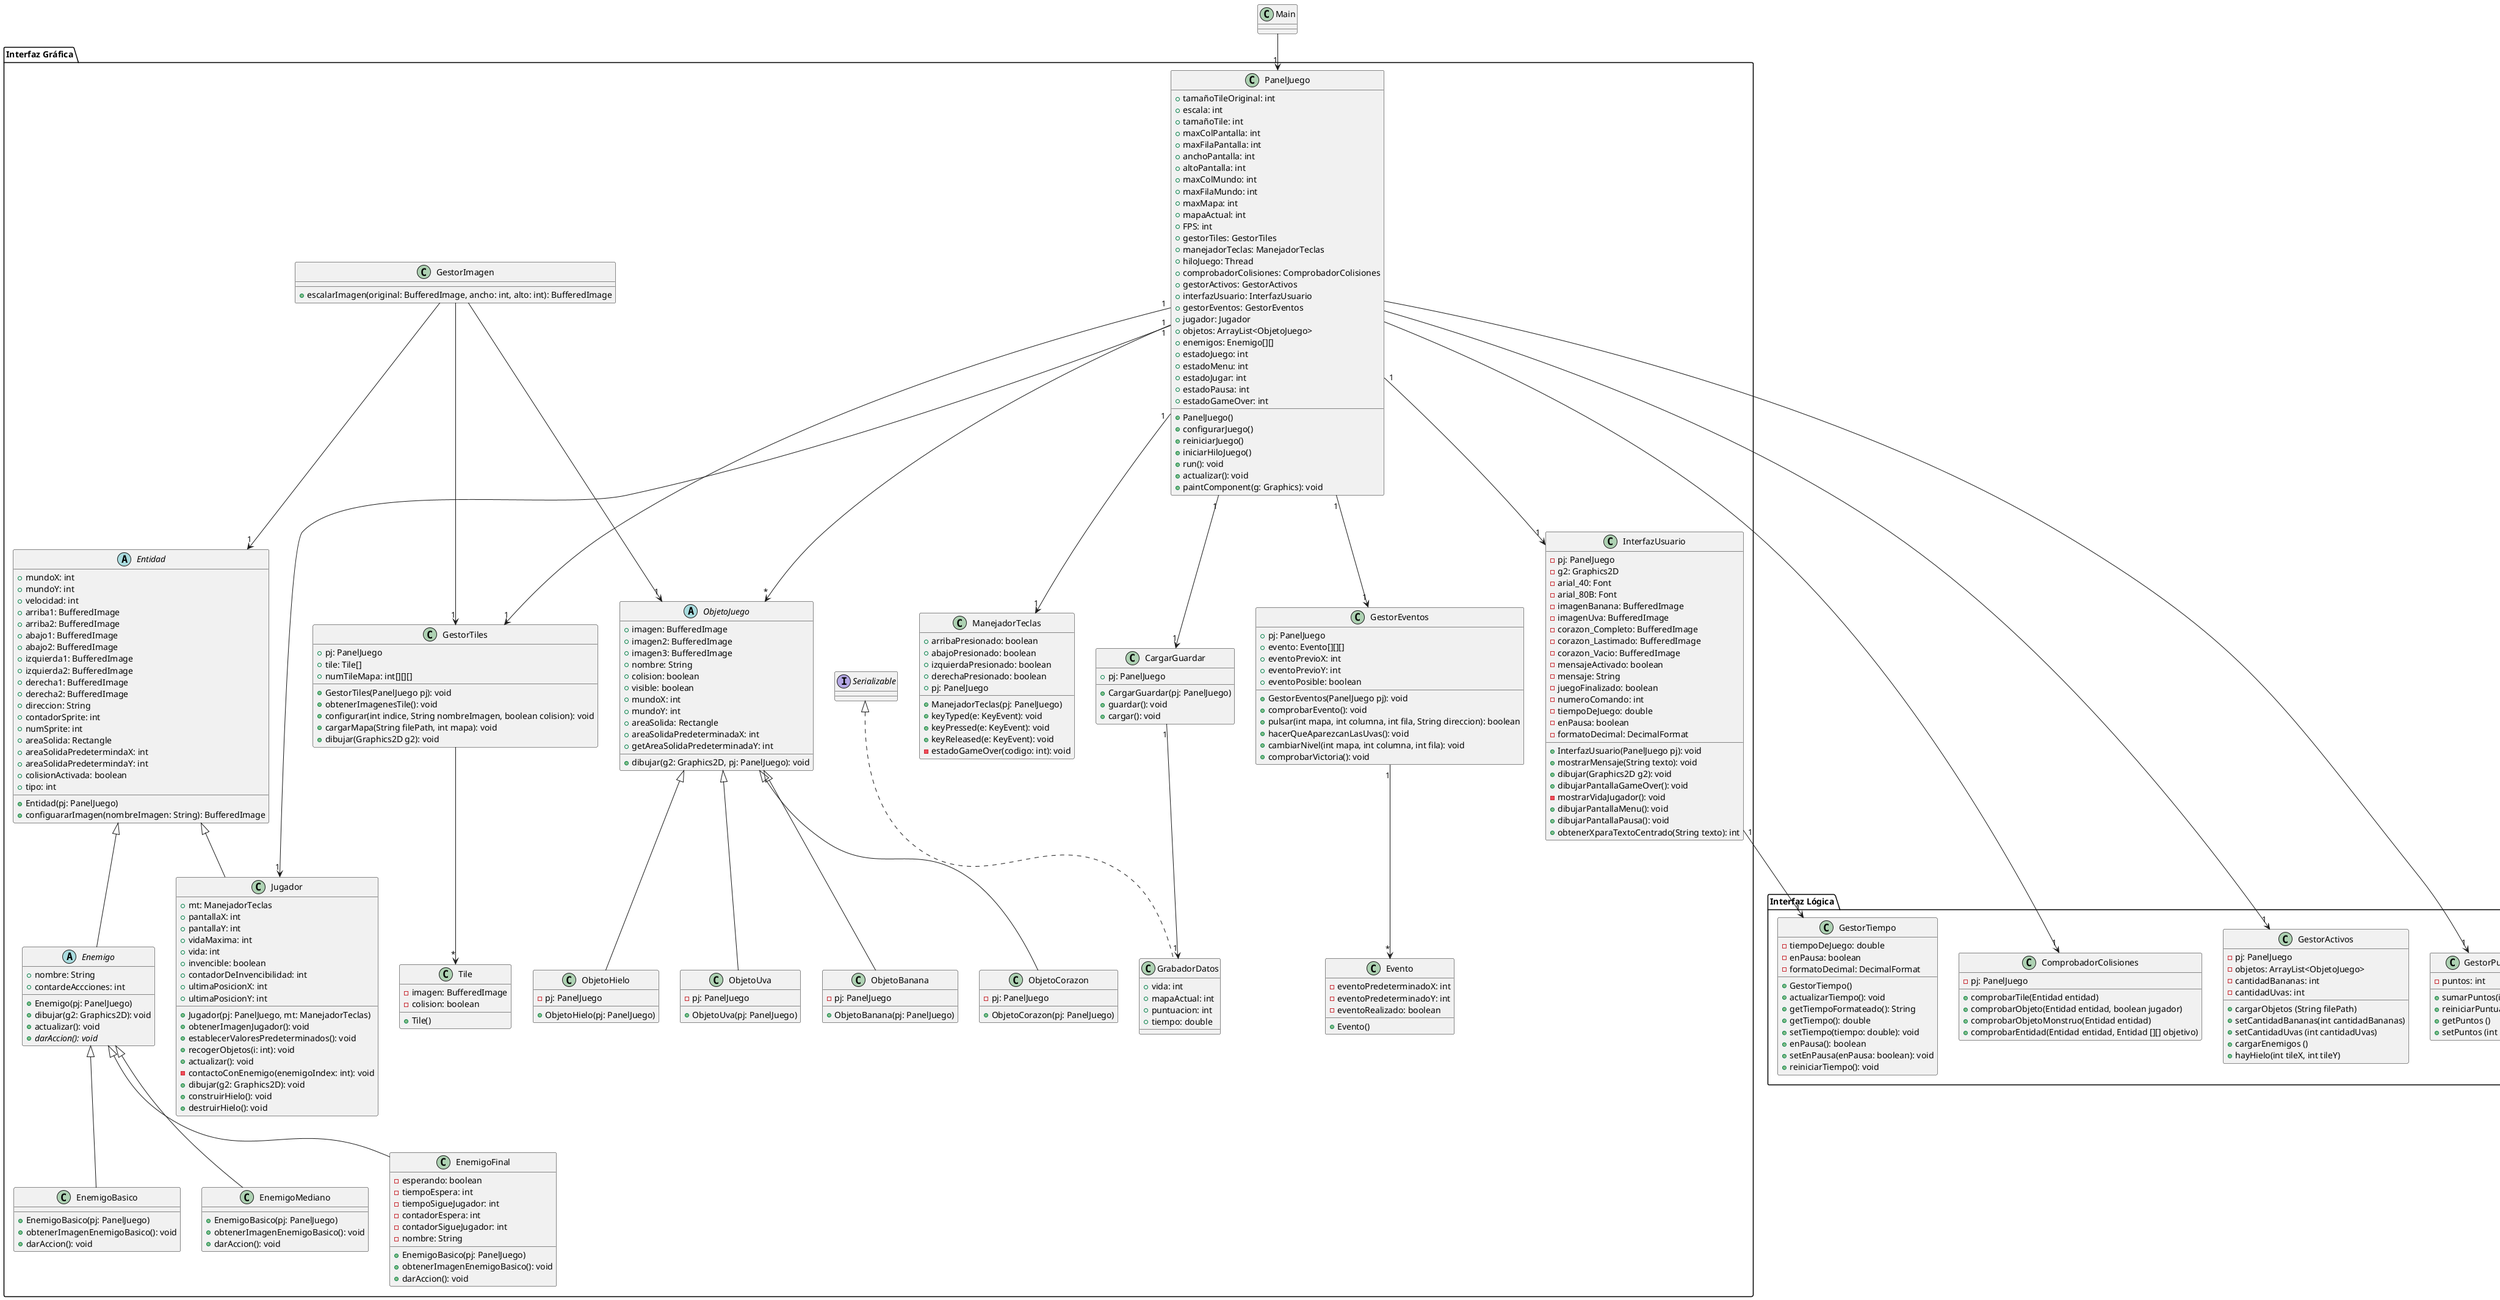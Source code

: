 @startuml

package "Interfaz Gráfica"{
    class PanelJuego {
      + tamañoTileOriginal: int
      + escala: int
      + tamañoTile: int
      + maxColPantalla: int
      + maxFilaPantalla: int
      + anchoPantalla: int
      + altoPantalla: int
      + maxColMundo: int
      + maxFilaMundo: int
      + maxMapa: int
      + mapaActual: int
      + FPS: int
      + gestorTiles: GestorTiles
      + manejadorTeclas: ManejadorTeclas
      + hiloJuego: Thread
      + comprobadorColisiones: ComprobadorColisiones
      + gestorActivos: GestorActivos
      + interfazUsuario: InterfazUsuario
      + gestorEventos: GestorEventos
      + jugador: Jugador
      + objetos: ArrayList<ObjetoJuego>
      + enemigos: Enemigo[][]
      + estadoJuego: int
      + estadoMenu: int
      + estadoJugar: int
      + estadoPausa: int
      + estadoGameOver: int

      + PanelJuego()
      + configurarJuego()
      + reiniciarJuego()
      + iniciarHiloJuego()
      + run(): void
      + actualizar(): void
      + paintComponent(g: Graphics): void
    }
    class ManejadorTeclas {
      + arribaPresionado: boolean
      + abajoPresionado: boolean
      + izquierdaPresionado: boolean
      + derechaPresionado: boolean
      + pj: PanelJuego

      + ManejadorTeclas(pj: PanelJuego)
      + keyTyped(e: KeyEvent): void
      + keyPressed(e: KeyEvent): void
      + keyReleased(e: KeyEvent): void
      - estadoGameOver(codigo: int): void
    }

    class Jugador {
      + mt: ManejadorTeclas
      + pantallaX: int
      + pantallaY: int
      + vidaMaxima: int
      + vida: int
      + invencible: boolean
      + contadorDeInvencibilidad: int
      + ultimaPosicionX: int
      + ultimaPosicionY: int

      + Jugador(pj: PanelJuego, mt: ManejadorTeclas)
      + obtenerImagenJugador(): void
      + establecerValoresPredeterminados(): void
      + recogerObjetos(i: int): void
      + actualizar(): void
      - contactoConEnemigo(enemigoIndex: int): void
      + dibujar(g2: Graphics2D): void
      + construirHielo(): void
      + destruirHielo(): void
    }

    abstract class Entidad {
        + mundoX: int
        + mundoY: int
        + velocidad: int
        + arriba1: BufferedImage
        + arriba2: BufferedImage
        + abajo1: BufferedImage
        + abajo2: BufferedImage
        + izquierda1: BufferedImage
        + izquierda2: BufferedImage
        + derecha1: BufferedImage
        + derecha2: BufferedImage
        + direccion: String
        + contadorSprite: int
        + numSprite: int
        + areaSolida: Rectangle
        + areaSolidaPredetermindaX: int
        + areaSolidaPredetermindaY: int
        + colisionActivada: boolean
        + tipo: int
        + Entidad(pj: PanelJuego)
        + configuararImagen(nombreImagen: String): BufferedImage
    }

    abstract class ObjetoJuego {
      + imagen: BufferedImage
      + imagen2: BufferedImage
      + imagen3: BufferedImage
      + nombre: String
      + colision: boolean
      + visible: boolean
      + mundoX: int
      + mundoY: int
      + areaSolida: Rectangle
      + areaSolidaPredeterminadaX: int
      + getAreaSolidaPredeterminadaY: int

      + dibujar(g2: Graphics2D, pj: PanelJuego): void
    }

    class ObjetoBanana {
      - pj: PanelJuego
      + ObjetoBanana(pj: PanelJuego)
    }

    class ObjetoCorazon {
      - pj: PanelJuego
      + ObjetoCorazon(pj: PanelJuego)
    }

    class ObjetoHielo {
      - pj: PanelJuego
      + ObjetoHielo(pj: PanelJuego)
    }

    class ObjetoUva {
      - pj: PanelJuego
      + ObjetoUva(pj: PanelJuego)
    }

    class GestorTiles {
      + pj: PanelJuego
      + tile: Tile[]
      + numTileMapa: int[][][]
      + GestorTiles(PanelJuego pj): void
      + obtenerImagenesTile(): void
      + configurar(int indice, String nombreImagen, boolean colision): void
      + cargarMapa(String filePath, int mapa): void
      + dibujar(Graphics2D g2): void
    }

    class Tile {
      - imagen: BufferedImage
      - colision: boolean

      + Tile()
    }

    class GestorEventos {
      + pj: PanelJuego
      + evento: Evento[][][]
      + eventoPrevioX: int
      + eventoPrevioY: int
      + eventoPosible: boolean
      + GestorEventos(PanelJuego pj): void
      + comprobarEvento(): void
      + pulsar(int mapa, int columna, int fila, String direccion): boolean
      + hacerQueAparezcanLasUvas(): void
      + cambiarNivel(int mapa, int columna, int fila): void
      + comprobarVictoria(): void
    }

    class Evento {
      - eventoPredeterminadoX: int
      - eventoPredeterminadoY: int
      - eventoRealizado: boolean

      + Evento()
    }


    class GestorImagen {
      + escalarImagen(original: BufferedImage, ancho: int, alto: int): BufferedImage
    }

    class InterfazUsuario {
      - pj: PanelJuego
      - g2: Graphics2D
      - arial_40: Font
      - arial_80B: Font
      - imagenBanana: BufferedImage
      - imagenUva: BufferedImage
      - corazon_Completo: BufferedImage
      - corazon_Lastimado: BufferedImage
      - corazon_Vacio: BufferedImage
      - mensajeActivado: boolean
      - mensaje: String
      - juegoFinalizado: boolean
      - numeroComando: int
      - tiempoDeJuego: double
      - enPausa: boolean
      - formatoDecimal: DecimalFormat
      + InterfazUsuario(PanelJuego pj): void
      + mostrarMensaje(String texto): void
      + dibujar(Graphics2D g2): void
      + dibujarPantallaGameOver(): void
      - mostrarVidaJugador(): void
      + dibujarPantallaMenu(): void
      + dibujarPantallaPausa(): void
      + obtenerXparaTextoCentrado(String texto): int
    }

    class EnemigoBasico {
        + EnemigoBasico(pj: PanelJuego)
        + obtenerImagenEnemigoBasico(): void
        + darAccion(): void
    }
    class EnemigoMediano {
        + EnemigoBasico(pj: PanelJuego)
        + obtenerImagenEnemigoBasico(): void
        + darAccion(): void
    }
    class EnemigoFinal {
        -esperando: boolean
        -tiempoEspera: int
        -tiempoSigueJugador: int
        -contadorEspera: int
        -contadorSigueJugador: int
        -nombre: String
        + EnemigoBasico(pj: PanelJuego)
        + obtenerImagenEnemigoBasico(): void
        + darAccion(): void

    }
    abstract class Enemigo {
        + nombre: String
        + contardeAccciones: int
        + Enemigo(pj: PanelJuego)
        + dibujar(g2: Graphics2D): void
        + actualizar(): void
        {abstract} + darAccion(): void
    }

    class CargarGuardar {
        + pj: PanelJuego
        + CargarGuardar(pj: PanelJuego)
        + guardar(): void
        + cargar(): void
    }

    class GrabadorDatos implements Serializable {
        + vida: int
        + mapaActual: int
        + puntuacion: int
        + tiempo: double
    }
}
package "Interfaz Lógica"{
    class GestorTiempo {
        - tiempoDeJuego: double
        - enPausa: boolean
        - formatoDecimal: DecimalFormat
        + GestorTiempo()
        + actualizarTiempo(): void
        + getTiempoFormateado(): String
        + getTiempo(): double
        + setTiempo(tiempo: double): void
        + enPausa(): boolean
        + setEnPausa(enPausa: boolean): void
        + reiniciarTiempo(): void
    }
    class ComprobadorColisiones{
        - pj: PanelJuego
        + comprobarTile(Entidad entidad)
        + comprobarObjeto(Entidad entidad, boolean jugador)
        + comprobarObjetoMonstruo(Entidad entidad)
        + comprobarEntidad(Entidad entidad, Entidad [][] objetivo)
    }
    class GestorActivos{
        -pj: PanelJuego
        -objetos: ArrayList<ObjetoJuego>
        -cantidadBananas: int
        -cantidadUvas: int
        + cargarObjetos (String filePath)
        + setCantidadBananas(int cantidadBananas)
        + setCantidadUvas (int cantidadUvas)
        + cargarEnemigos ()
        + hayHielo(int tileX, int tileY)
    }
    class GestorPuntuacion{
        -puntos: int
        + sumarPuntos(int cantidad)
        + reiniciarPuntuacion ()
        + getPuntos ()
        + setPuntos (int puntos)
    }
}
class Main {
}
Main --> "1"PanelJuego
PanelJuego --> "1" ComprobadorColisiones
PanelJuego --> "1" GestorActivos
PanelJuego --> "1" GestorPuntuacion
InterfazUsuario "1" --> "1" GestorTiempo
GestorImagen -->"1"Entidad
GestorImagen -->"1"ObjetoJuego
GestorImagen -->"1"GestorTiles
GestorTiles -->"*" Tile
PanelJuego "1" --> "1" ManejadorTeclas
PanelJuego "1" --> "1" Jugador
PanelJuego "1" --> "*" ObjetoJuego
Entidad <|-- Jugador
Entidad <|-- Enemigo
Enemigo <|-- EnemigoBasico
Enemigo <|-- EnemigoMediano
Enemigo <|-- EnemigoFinal
ObjetoJuego <|-- ObjetoBanana
ObjetoJuego <|-- ObjetoCorazon
ObjetoJuego <|-- ObjetoHielo
ObjetoJuego <|-- ObjetoUva
PanelJuego "1" --> "1" GestorTiles
PanelJuego "1" --> "1" GestorEventos
PanelJuego "1" --> "1" InterfazUsuario
GestorEventos "1" --> "*" Evento
PanelJuego "1" --> "1" CargarGuardar
CargarGuardar "1" --> "1" GrabadorDatos

@enduml